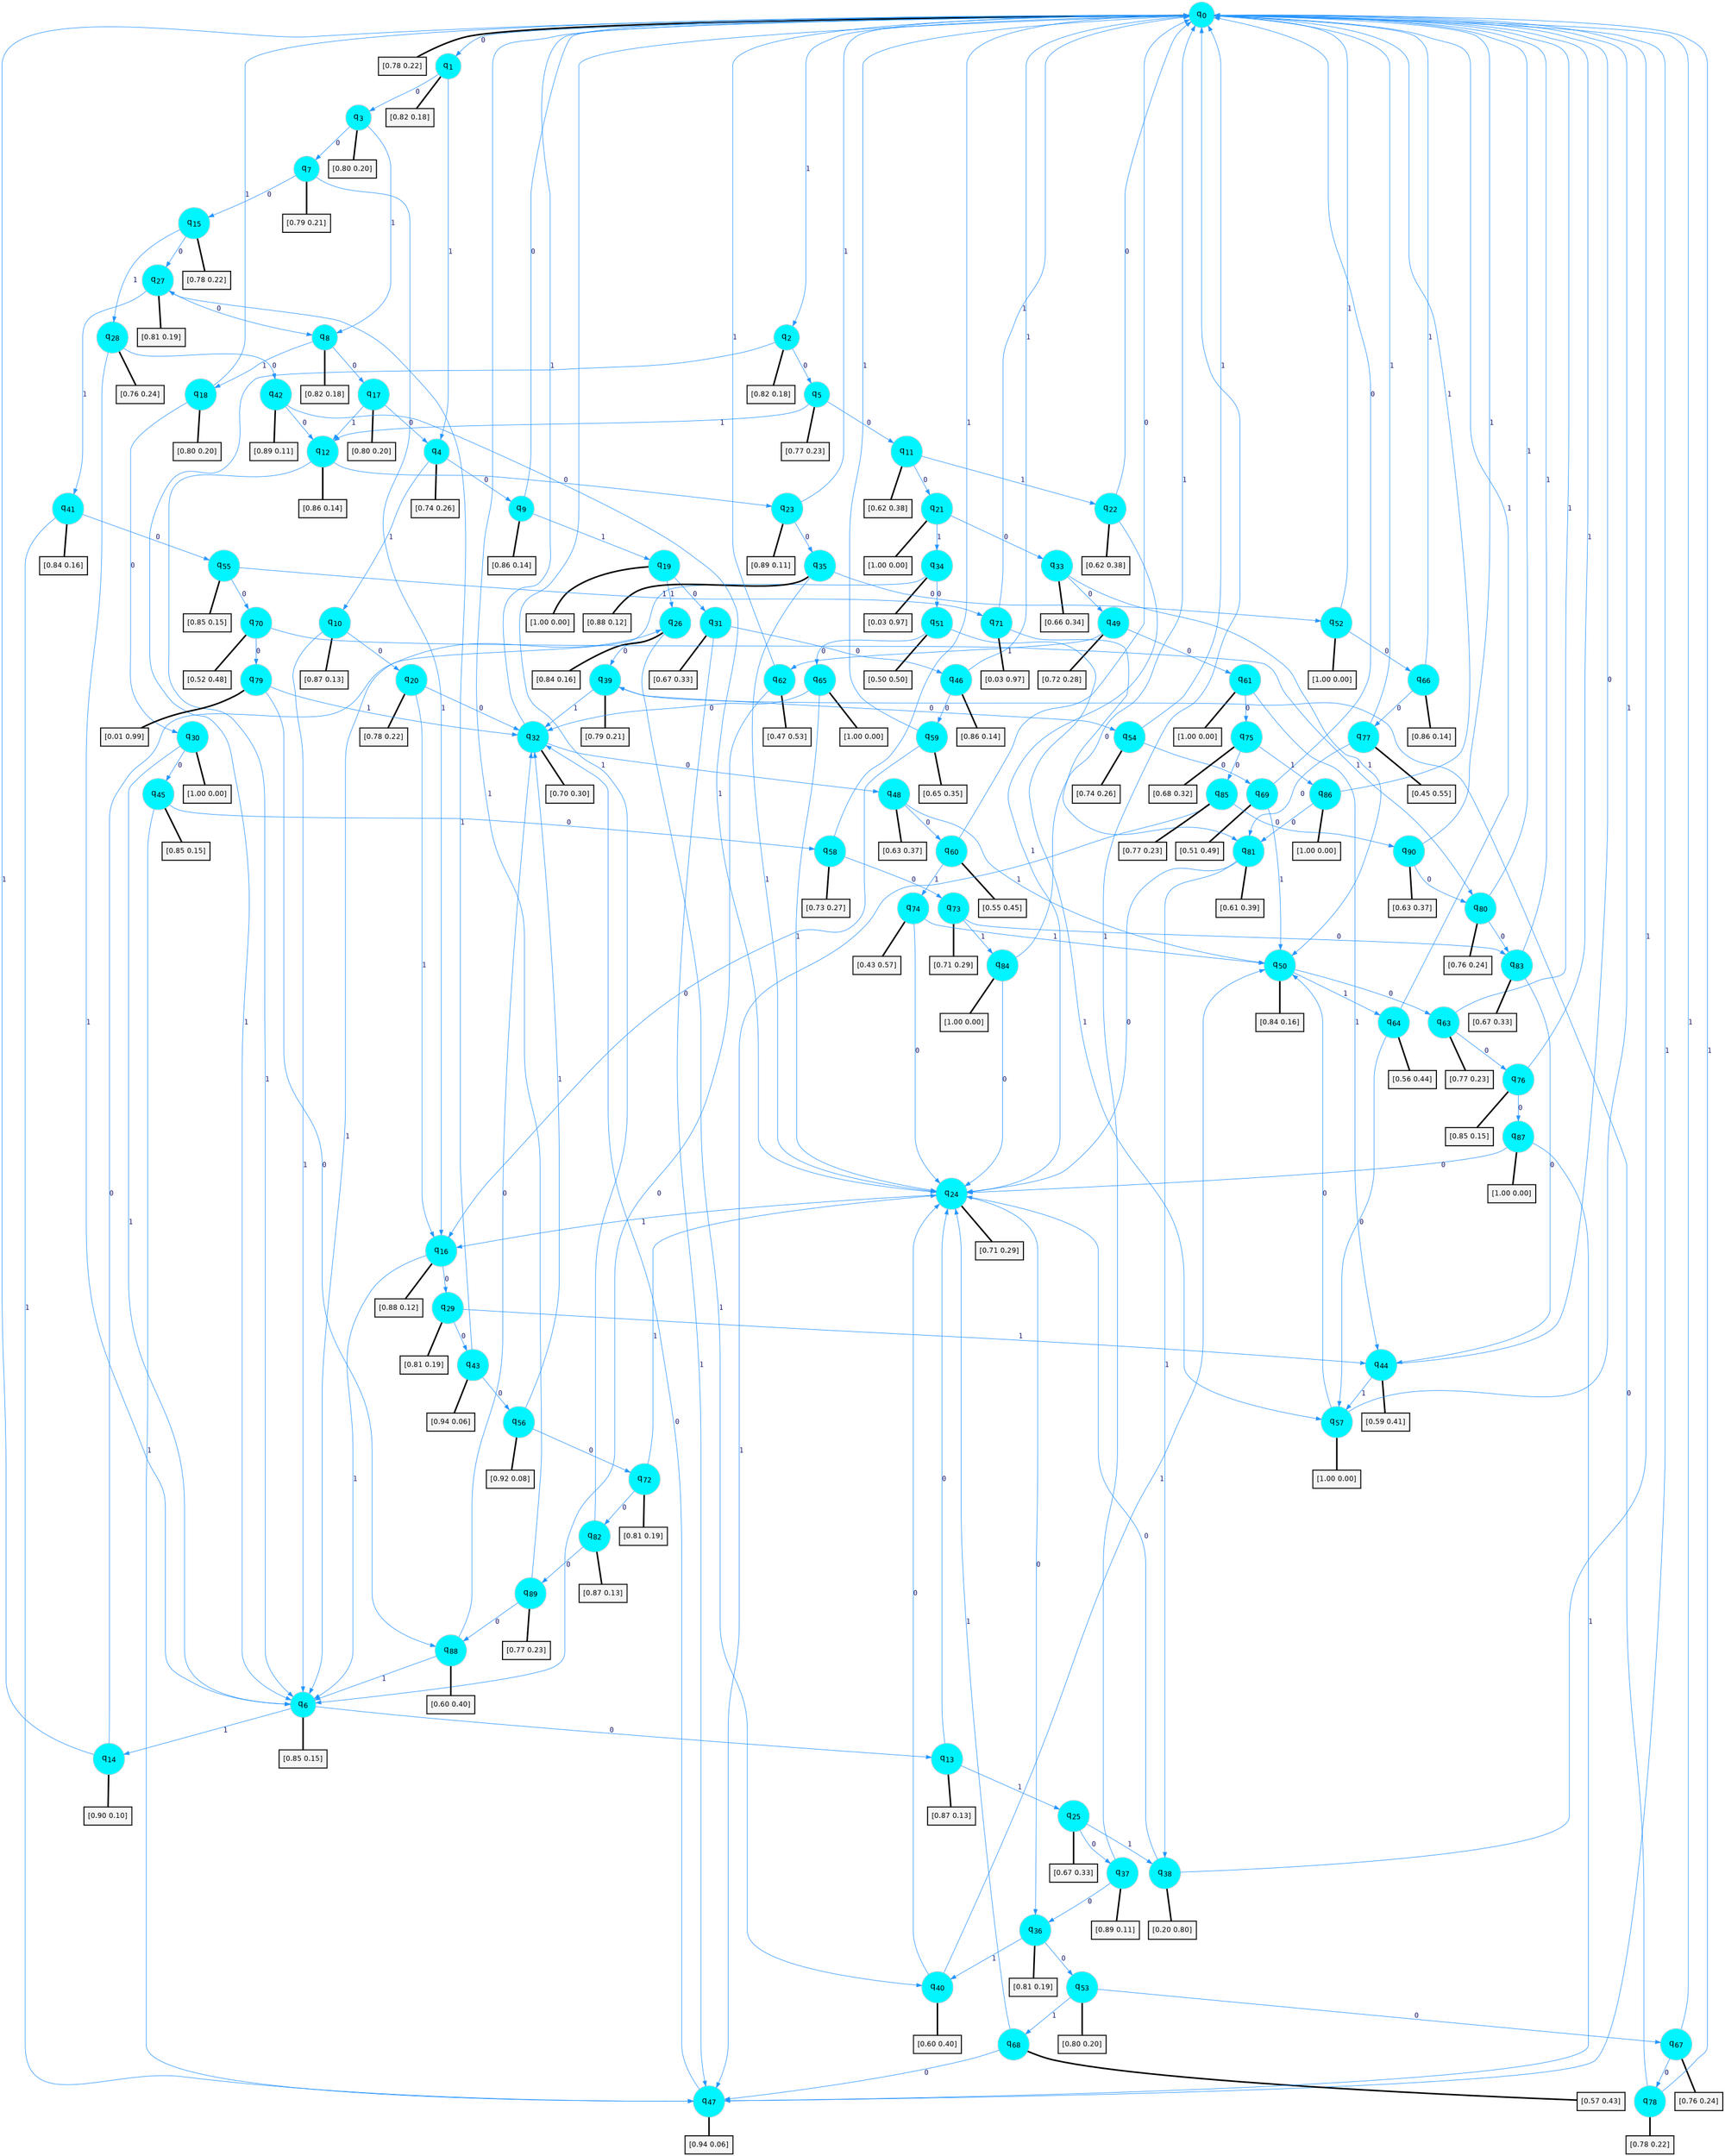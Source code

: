 digraph G {
graph [
bgcolor=transparent, dpi=300, rankdir=TD, size="40,25"];
node [
color=gray, fillcolor=turquoise1, fontcolor=black, fontname=Helvetica, fontsize=16, fontweight=bold, shape=circle, style=filled];
edge [
arrowsize=1, color=dodgerblue1, fontcolor=midnightblue, fontname=courier, fontweight=bold, penwidth=1, style=solid, weight=20];
0[label=<q<SUB>0</SUB>>];
1[label=<q<SUB>1</SUB>>];
2[label=<q<SUB>2</SUB>>];
3[label=<q<SUB>3</SUB>>];
4[label=<q<SUB>4</SUB>>];
5[label=<q<SUB>5</SUB>>];
6[label=<q<SUB>6</SUB>>];
7[label=<q<SUB>7</SUB>>];
8[label=<q<SUB>8</SUB>>];
9[label=<q<SUB>9</SUB>>];
10[label=<q<SUB>10</SUB>>];
11[label=<q<SUB>11</SUB>>];
12[label=<q<SUB>12</SUB>>];
13[label=<q<SUB>13</SUB>>];
14[label=<q<SUB>14</SUB>>];
15[label=<q<SUB>15</SUB>>];
16[label=<q<SUB>16</SUB>>];
17[label=<q<SUB>17</SUB>>];
18[label=<q<SUB>18</SUB>>];
19[label=<q<SUB>19</SUB>>];
20[label=<q<SUB>20</SUB>>];
21[label=<q<SUB>21</SUB>>];
22[label=<q<SUB>22</SUB>>];
23[label=<q<SUB>23</SUB>>];
24[label=<q<SUB>24</SUB>>];
25[label=<q<SUB>25</SUB>>];
26[label=<q<SUB>26</SUB>>];
27[label=<q<SUB>27</SUB>>];
28[label=<q<SUB>28</SUB>>];
29[label=<q<SUB>29</SUB>>];
30[label=<q<SUB>30</SUB>>];
31[label=<q<SUB>31</SUB>>];
32[label=<q<SUB>32</SUB>>];
33[label=<q<SUB>33</SUB>>];
34[label=<q<SUB>34</SUB>>];
35[label=<q<SUB>35</SUB>>];
36[label=<q<SUB>36</SUB>>];
37[label=<q<SUB>37</SUB>>];
38[label=<q<SUB>38</SUB>>];
39[label=<q<SUB>39</SUB>>];
40[label=<q<SUB>40</SUB>>];
41[label=<q<SUB>41</SUB>>];
42[label=<q<SUB>42</SUB>>];
43[label=<q<SUB>43</SUB>>];
44[label=<q<SUB>44</SUB>>];
45[label=<q<SUB>45</SUB>>];
46[label=<q<SUB>46</SUB>>];
47[label=<q<SUB>47</SUB>>];
48[label=<q<SUB>48</SUB>>];
49[label=<q<SUB>49</SUB>>];
50[label=<q<SUB>50</SUB>>];
51[label=<q<SUB>51</SUB>>];
52[label=<q<SUB>52</SUB>>];
53[label=<q<SUB>53</SUB>>];
54[label=<q<SUB>54</SUB>>];
55[label=<q<SUB>55</SUB>>];
56[label=<q<SUB>56</SUB>>];
57[label=<q<SUB>57</SUB>>];
58[label=<q<SUB>58</SUB>>];
59[label=<q<SUB>59</SUB>>];
60[label=<q<SUB>60</SUB>>];
61[label=<q<SUB>61</SUB>>];
62[label=<q<SUB>62</SUB>>];
63[label=<q<SUB>63</SUB>>];
64[label=<q<SUB>64</SUB>>];
65[label=<q<SUB>65</SUB>>];
66[label=<q<SUB>66</SUB>>];
67[label=<q<SUB>67</SUB>>];
68[label=<q<SUB>68</SUB>>];
69[label=<q<SUB>69</SUB>>];
70[label=<q<SUB>70</SUB>>];
71[label=<q<SUB>71</SUB>>];
72[label=<q<SUB>72</SUB>>];
73[label=<q<SUB>73</SUB>>];
74[label=<q<SUB>74</SUB>>];
75[label=<q<SUB>75</SUB>>];
76[label=<q<SUB>76</SUB>>];
77[label=<q<SUB>77</SUB>>];
78[label=<q<SUB>78</SUB>>];
79[label=<q<SUB>79</SUB>>];
80[label=<q<SUB>80</SUB>>];
81[label=<q<SUB>81</SUB>>];
82[label=<q<SUB>82</SUB>>];
83[label=<q<SUB>83</SUB>>];
84[label=<q<SUB>84</SUB>>];
85[label=<q<SUB>85</SUB>>];
86[label=<q<SUB>86</SUB>>];
87[label=<q<SUB>87</SUB>>];
88[label=<q<SUB>88</SUB>>];
89[label=<q<SUB>89</SUB>>];
90[label=<q<SUB>90</SUB>>];
91[label="[0.78 0.22]", shape=box,fontcolor=black, fontname=Helvetica, fontsize=14, penwidth=2, fillcolor=whitesmoke,color=black];
92[label="[0.82 0.18]", shape=box,fontcolor=black, fontname=Helvetica, fontsize=14, penwidth=2, fillcolor=whitesmoke,color=black];
93[label="[0.82 0.18]", shape=box,fontcolor=black, fontname=Helvetica, fontsize=14, penwidth=2, fillcolor=whitesmoke,color=black];
94[label="[0.80 0.20]", shape=box,fontcolor=black, fontname=Helvetica, fontsize=14, penwidth=2, fillcolor=whitesmoke,color=black];
95[label="[0.74 0.26]", shape=box,fontcolor=black, fontname=Helvetica, fontsize=14, penwidth=2, fillcolor=whitesmoke,color=black];
96[label="[0.77 0.23]", shape=box,fontcolor=black, fontname=Helvetica, fontsize=14, penwidth=2, fillcolor=whitesmoke,color=black];
97[label="[0.85 0.15]", shape=box,fontcolor=black, fontname=Helvetica, fontsize=14, penwidth=2, fillcolor=whitesmoke,color=black];
98[label="[0.79 0.21]", shape=box,fontcolor=black, fontname=Helvetica, fontsize=14, penwidth=2, fillcolor=whitesmoke,color=black];
99[label="[0.82 0.18]", shape=box,fontcolor=black, fontname=Helvetica, fontsize=14, penwidth=2, fillcolor=whitesmoke,color=black];
100[label="[0.86 0.14]", shape=box,fontcolor=black, fontname=Helvetica, fontsize=14, penwidth=2, fillcolor=whitesmoke,color=black];
101[label="[0.87 0.13]", shape=box,fontcolor=black, fontname=Helvetica, fontsize=14, penwidth=2, fillcolor=whitesmoke,color=black];
102[label="[0.62 0.38]", shape=box,fontcolor=black, fontname=Helvetica, fontsize=14, penwidth=2, fillcolor=whitesmoke,color=black];
103[label="[0.86 0.14]", shape=box,fontcolor=black, fontname=Helvetica, fontsize=14, penwidth=2, fillcolor=whitesmoke,color=black];
104[label="[0.87 0.13]", shape=box,fontcolor=black, fontname=Helvetica, fontsize=14, penwidth=2, fillcolor=whitesmoke,color=black];
105[label="[0.90 0.10]", shape=box,fontcolor=black, fontname=Helvetica, fontsize=14, penwidth=2, fillcolor=whitesmoke,color=black];
106[label="[0.78 0.22]", shape=box,fontcolor=black, fontname=Helvetica, fontsize=14, penwidth=2, fillcolor=whitesmoke,color=black];
107[label="[0.88 0.12]", shape=box,fontcolor=black, fontname=Helvetica, fontsize=14, penwidth=2, fillcolor=whitesmoke,color=black];
108[label="[0.80 0.20]", shape=box,fontcolor=black, fontname=Helvetica, fontsize=14, penwidth=2, fillcolor=whitesmoke,color=black];
109[label="[0.80 0.20]", shape=box,fontcolor=black, fontname=Helvetica, fontsize=14, penwidth=2, fillcolor=whitesmoke,color=black];
110[label="[1.00 0.00]", shape=box,fontcolor=black, fontname=Helvetica, fontsize=14, penwidth=2, fillcolor=whitesmoke,color=black];
111[label="[0.78 0.22]", shape=box,fontcolor=black, fontname=Helvetica, fontsize=14, penwidth=2, fillcolor=whitesmoke,color=black];
112[label="[1.00 0.00]", shape=box,fontcolor=black, fontname=Helvetica, fontsize=14, penwidth=2, fillcolor=whitesmoke,color=black];
113[label="[0.62 0.38]", shape=box,fontcolor=black, fontname=Helvetica, fontsize=14, penwidth=2, fillcolor=whitesmoke,color=black];
114[label="[0.89 0.11]", shape=box,fontcolor=black, fontname=Helvetica, fontsize=14, penwidth=2, fillcolor=whitesmoke,color=black];
115[label="[0.71 0.29]", shape=box,fontcolor=black, fontname=Helvetica, fontsize=14, penwidth=2, fillcolor=whitesmoke,color=black];
116[label="[0.67 0.33]", shape=box,fontcolor=black, fontname=Helvetica, fontsize=14, penwidth=2, fillcolor=whitesmoke,color=black];
117[label="[0.84 0.16]", shape=box,fontcolor=black, fontname=Helvetica, fontsize=14, penwidth=2, fillcolor=whitesmoke,color=black];
118[label="[0.81 0.19]", shape=box,fontcolor=black, fontname=Helvetica, fontsize=14, penwidth=2, fillcolor=whitesmoke,color=black];
119[label="[0.76 0.24]", shape=box,fontcolor=black, fontname=Helvetica, fontsize=14, penwidth=2, fillcolor=whitesmoke,color=black];
120[label="[0.81 0.19]", shape=box,fontcolor=black, fontname=Helvetica, fontsize=14, penwidth=2, fillcolor=whitesmoke,color=black];
121[label="[1.00 0.00]", shape=box,fontcolor=black, fontname=Helvetica, fontsize=14, penwidth=2, fillcolor=whitesmoke,color=black];
122[label="[0.67 0.33]", shape=box,fontcolor=black, fontname=Helvetica, fontsize=14, penwidth=2, fillcolor=whitesmoke,color=black];
123[label="[0.70 0.30]", shape=box,fontcolor=black, fontname=Helvetica, fontsize=14, penwidth=2, fillcolor=whitesmoke,color=black];
124[label="[0.66 0.34]", shape=box,fontcolor=black, fontname=Helvetica, fontsize=14, penwidth=2, fillcolor=whitesmoke,color=black];
125[label="[0.03 0.97]", shape=box,fontcolor=black, fontname=Helvetica, fontsize=14, penwidth=2, fillcolor=whitesmoke,color=black];
126[label="[0.88 0.12]", shape=box,fontcolor=black, fontname=Helvetica, fontsize=14, penwidth=2, fillcolor=whitesmoke,color=black];
127[label="[0.81 0.19]", shape=box,fontcolor=black, fontname=Helvetica, fontsize=14, penwidth=2, fillcolor=whitesmoke,color=black];
128[label="[0.89 0.11]", shape=box,fontcolor=black, fontname=Helvetica, fontsize=14, penwidth=2, fillcolor=whitesmoke,color=black];
129[label="[0.20 0.80]", shape=box,fontcolor=black, fontname=Helvetica, fontsize=14, penwidth=2, fillcolor=whitesmoke,color=black];
130[label="[0.79 0.21]", shape=box,fontcolor=black, fontname=Helvetica, fontsize=14, penwidth=2, fillcolor=whitesmoke,color=black];
131[label="[0.60 0.40]", shape=box,fontcolor=black, fontname=Helvetica, fontsize=14, penwidth=2, fillcolor=whitesmoke,color=black];
132[label="[0.84 0.16]", shape=box,fontcolor=black, fontname=Helvetica, fontsize=14, penwidth=2, fillcolor=whitesmoke,color=black];
133[label="[0.89 0.11]", shape=box,fontcolor=black, fontname=Helvetica, fontsize=14, penwidth=2, fillcolor=whitesmoke,color=black];
134[label="[0.94 0.06]", shape=box,fontcolor=black, fontname=Helvetica, fontsize=14, penwidth=2, fillcolor=whitesmoke,color=black];
135[label="[0.59 0.41]", shape=box,fontcolor=black, fontname=Helvetica, fontsize=14, penwidth=2, fillcolor=whitesmoke,color=black];
136[label="[0.85 0.15]", shape=box,fontcolor=black, fontname=Helvetica, fontsize=14, penwidth=2, fillcolor=whitesmoke,color=black];
137[label="[0.86 0.14]", shape=box,fontcolor=black, fontname=Helvetica, fontsize=14, penwidth=2, fillcolor=whitesmoke,color=black];
138[label="[0.94 0.06]", shape=box,fontcolor=black, fontname=Helvetica, fontsize=14, penwidth=2, fillcolor=whitesmoke,color=black];
139[label="[0.63 0.37]", shape=box,fontcolor=black, fontname=Helvetica, fontsize=14, penwidth=2, fillcolor=whitesmoke,color=black];
140[label="[0.72 0.28]", shape=box,fontcolor=black, fontname=Helvetica, fontsize=14, penwidth=2, fillcolor=whitesmoke,color=black];
141[label="[0.84 0.16]", shape=box,fontcolor=black, fontname=Helvetica, fontsize=14, penwidth=2, fillcolor=whitesmoke,color=black];
142[label="[0.50 0.50]", shape=box,fontcolor=black, fontname=Helvetica, fontsize=14, penwidth=2, fillcolor=whitesmoke,color=black];
143[label="[1.00 0.00]", shape=box,fontcolor=black, fontname=Helvetica, fontsize=14, penwidth=2, fillcolor=whitesmoke,color=black];
144[label="[0.80 0.20]", shape=box,fontcolor=black, fontname=Helvetica, fontsize=14, penwidth=2, fillcolor=whitesmoke,color=black];
145[label="[0.74 0.26]", shape=box,fontcolor=black, fontname=Helvetica, fontsize=14, penwidth=2, fillcolor=whitesmoke,color=black];
146[label="[0.85 0.15]", shape=box,fontcolor=black, fontname=Helvetica, fontsize=14, penwidth=2, fillcolor=whitesmoke,color=black];
147[label="[0.92 0.08]", shape=box,fontcolor=black, fontname=Helvetica, fontsize=14, penwidth=2, fillcolor=whitesmoke,color=black];
148[label="[1.00 0.00]", shape=box,fontcolor=black, fontname=Helvetica, fontsize=14, penwidth=2, fillcolor=whitesmoke,color=black];
149[label="[0.73 0.27]", shape=box,fontcolor=black, fontname=Helvetica, fontsize=14, penwidth=2, fillcolor=whitesmoke,color=black];
150[label="[0.65 0.35]", shape=box,fontcolor=black, fontname=Helvetica, fontsize=14, penwidth=2, fillcolor=whitesmoke,color=black];
151[label="[0.55 0.45]", shape=box,fontcolor=black, fontname=Helvetica, fontsize=14, penwidth=2, fillcolor=whitesmoke,color=black];
152[label="[1.00 0.00]", shape=box,fontcolor=black, fontname=Helvetica, fontsize=14, penwidth=2, fillcolor=whitesmoke,color=black];
153[label="[0.47 0.53]", shape=box,fontcolor=black, fontname=Helvetica, fontsize=14, penwidth=2, fillcolor=whitesmoke,color=black];
154[label="[0.77 0.23]", shape=box,fontcolor=black, fontname=Helvetica, fontsize=14, penwidth=2, fillcolor=whitesmoke,color=black];
155[label="[0.56 0.44]", shape=box,fontcolor=black, fontname=Helvetica, fontsize=14, penwidth=2, fillcolor=whitesmoke,color=black];
156[label="[1.00 0.00]", shape=box,fontcolor=black, fontname=Helvetica, fontsize=14, penwidth=2, fillcolor=whitesmoke,color=black];
157[label="[0.86 0.14]", shape=box,fontcolor=black, fontname=Helvetica, fontsize=14, penwidth=2, fillcolor=whitesmoke,color=black];
158[label="[0.76 0.24]", shape=box,fontcolor=black, fontname=Helvetica, fontsize=14, penwidth=2, fillcolor=whitesmoke,color=black];
159[label="[0.57 0.43]", shape=box,fontcolor=black, fontname=Helvetica, fontsize=14, penwidth=2, fillcolor=whitesmoke,color=black];
160[label="[0.51 0.49]", shape=box,fontcolor=black, fontname=Helvetica, fontsize=14, penwidth=2, fillcolor=whitesmoke,color=black];
161[label="[0.52 0.48]", shape=box,fontcolor=black, fontname=Helvetica, fontsize=14, penwidth=2, fillcolor=whitesmoke,color=black];
162[label="[0.03 0.97]", shape=box,fontcolor=black, fontname=Helvetica, fontsize=14, penwidth=2, fillcolor=whitesmoke,color=black];
163[label="[0.81 0.19]", shape=box,fontcolor=black, fontname=Helvetica, fontsize=14, penwidth=2, fillcolor=whitesmoke,color=black];
164[label="[0.71 0.29]", shape=box,fontcolor=black, fontname=Helvetica, fontsize=14, penwidth=2, fillcolor=whitesmoke,color=black];
165[label="[0.43 0.57]", shape=box,fontcolor=black, fontname=Helvetica, fontsize=14, penwidth=2, fillcolor=whitesmoke,color=black];
166[label="[0.68 0.32]", shape=box,fontcolor=black, fontname=Helvetica, fontsize=14, penwidth=2, fillcolor=whitesmoke,color=black];
167[label="[0.85 0.15]", shape=box,fontcolor=black, fontname=Helvetica, fontsize=14, penwidth=2, fillcolor=whitesmoke,color=black];
168[label="[0.45 0.55]", shape=box,fontcolor=black, fontname=Helvetica, fontsize=14, penwidth=2, fillcolor=whitesmoke,color=black];
169[label="[0.78 0.22]", shape=box,fontcolor=black, fontname=Helvetica, fontsize=14, penwidth=2, fillcolor=whitesmoke,color=black];
170[label="[0.01 0.99]", shape=box,fontcolor=black, fontname=Helvetica, fontsize=14, penwidth=2, fillcolor=whitesmoke,color=black];
171[label="[0.76 0.24]", shape=box,fontcolor=black, fontname=Helvetica, fontsize=14, penwidth=2, fillcolor=whitesmoke,color=black];
172[label="[0.61 0.39]", shape=box,fontcolor=black, fontname=Helvetica, fontsize=14, penwidth=2, fillcolor=whitesmoke,color=black];
173[label="[0.87 0.13]", shape=box,fontcolor=black, fontname=Helvetica, fontsize=14, penwidth=2, fillcolor=whitesmoke,color=black];
174[label="[0.67 0.33]", shape=box,fontcolor=black, fontname=Helvetica, fontsize=14, penwidth=2, fillcolor=whitesmoke,color=black];
175[label="[1.00 0.00]", shape=box,fontcolor=black, fontname=Helvetica, fontsize=14, penwidth=2, fillcolor=whitesmoke,color=black];
176[label="[0.77 0.23]", shape=box,fontcolor=black, fontname=Helvetica, fontsize=14, penwidth=2, fillcolor=whitesmoke,color=black];
177[label="[1.00 0.00]", shape=box,fontcolor=black, fontname=Helvetica, fontsize=14, penwidth=2, fillcolor=whitesmoke,color=black];
178[label="[1.00 0.00]", shape=box,fontcolor=black, fontname=Helvetica, fontsize=14, penwidth=2, fillcolor=whitesmoke,color=black];
179[label="[0.60 0.40]", shape=box,fontcolor=black, fontname=Helvetica, fontsize=14, penwidth=2, fillcolor=whitesmoke,color=black];
180[label="[0.77 0.23]", shape=box,fontcolor=black, fontname=Helvetica, fontsize=14, penwidth=2, fillcolor=whitesmoke,color=black];
181[label="[0.63 0.37]", shape=box,fontcolor=black, fontname=Helvetica, fontsize=14, penwidth=2, fillcolor=whitesmoke,color=black];
0->1 [label=0];
0->2 [label=1];
0->91 [arrowhead=none, penwidth=3,color=black];
1->3 [label=0];
1->4 [label=1];
1->92 [arrowhead=none, penwidth=3,color=black];
2->5 [label=0];
2->6 [label=1];
2->93 [arrowhead=none, penwidth=3,color=black];
3->7 [label=0];
3->8 [label=1];
3->94 [arrowhead=none, penwidth=3,color=black];
4->9 [label=0];
4->10 [label=1];
4->95 [arrowhead=none, penwidth=3,color=black];
5->11 [label=0];
5->12 [label=1];
5->96 [arrowhead=none, penwidth=3,color=black];
6->13 [label=0];
6->14 [label=1];
6->97 [arrowhead=none, penwidth=3,color=black];
7->15 [label=0];
7->16 [label=1];
7->98 [arrowhead=none, penwidth=3,color=black];
8->17 [label=0];
8->18 [label=1];
8->99 [arrowhead=none, penwidth=3,color=black];
9->0 [label=0];
9->19 [label=1];
9->100 [arrowhead=none, penwidth=3,color=black];
10->20 [label=0];
10->6 [label=1];
10->101 [arrowhead=none, penwidth=3,color=black];
11->21 [label=0];
11->22 [label=1];
11->102 [arrowhead=none, penwidth=3,color=black];
12->23 [label=0];
12->6 [label=1];
12->103 [arrowhead=none, penwidth=3,color=black];
13->24 [label=0];
13->25 [label=1];
13->104 [arrowhead=none, penwidth=3,color=black];
14->26 [label=0];
14->0 [label=1];
14->105 [arrowhead=none, penwidth=3,color=black];
15->27 [label=0];
15->28 [label=1];
15->106 [arrowhead=none, penwidth=3,color=black];
16->29 [label=0];
16->6 [label=1];
16->107 [arrowhead=none, penwidth=3,color=black];
17->4 [label=0];
17->12 [label=1];
17->108 [arrowhead=none, penwidth=3,color=black];
18->30 [label=0];
18->0 [label=1];
18->109 [arrowhead=none, penwidth=3,color=black];
19->31 [label=0];
19->26 [label=1];
19->110 [arrowhead=none, penwidth=3,color=black];
20->32 [label=0];
20->16 [label=1];
20->111 [arrowhead=none, penwidth=3,color=black];
21->33 [label=0];
21->34 [label=1];
21->112 [arrowhead=none, penwidth=3,color=black];
22->0 [label=0];
22->24 [label=1];
22->113 [arrowhead=none, penwidth=3,color=black];
23->35 [label=0];
23->0 [label=1];
23->114 [arrowhead=none, penwidth=3,color=black];
24->36 [label=0];
24->16 [label=1];
24->115 [arrowhead=none, penwidth=3,color=black];
25->37 [label=0];
25->38 [label=1];
25->116 [arrowhead=none, penwidth=3,color=black];
26->39 [label=0];
26->40 [label=1];
26->117 [arrowhead=none, penwidth=3,color=black];
27->8 [label=0];
27->41 [label=1];
27->118 [arrowhead=none, penwidth=3,color=black];
28->42 [label=0];
28->6 [label=1];
28->119 [arrowhead=none, penwidth=3,color=black];
29->43 [label=0];
29->44 [label=1];
29->120 [arrowhead=none, penwidth=3,color=black];
30->45 [label=0];
30->6 [label=1];
30->121 [arrowhead=none, penwidth=3,color=black];
31->46 [label=0];
31->47 [label=1];
31->122 [arrowhead=none, penwidth=3,color=black];
32->48 [label=0];
32->0 [label=1];
32->123 [arrowhead=none, penwidth=3,color=black];
33->49 [label=0];
33->50 [label=1];
33->124 [arrowhead=none, penwidth=3,color=black];
34->51 [label=0];
34->6 [label=1];
34->125 [arrowhead=none, penwidth=3,color=black];
35->52 [label=0];
35->24 [label=1];
35->126 [arrowhead=none, penwidth=3,color=black];
36->53 [label=0];
36->40 [label=1];
36->127 [arrowhead=none, penwidth=3,color=black];
37->36 [label=0];
37->0 [label=1];
37->128 [arrowhead=none, penwidth=3,color=black];
38->24 [label=0];
38->0 [label=1];
38->129 [arrowhead=none, penwidth=3,color=black];
39->54 [label=0];
39->32 [label=1];
39->130 [arrowhead=none, penwidth=3,color=black];
40->24 [label=0];
40->50 [label=1];
40->131 [arrowhead=none, penwidth=3,color=black];
41->55 [label=0];
41->47 [label=1];
41->132 [arrowhead=none, penwidth=3,color=black];
42->12 [label=0];
42->24 [label=1];
42->133 [arrowhead=none, penwidth=3,color=black];
43->56 [label=0];
43->27 [label=1];
43->134 [arrowhead=none, penwidth=3,color=black];
44->0 [label=0];
44->57 [label=1];
44->135 [arrowhead=none, penwidth=3,color=black];
45->58 [label=0];
45->47 [label=1];
45->136 [arrowhead=none, penwidth=3,color=black];
46->59 [label=0];
46->0 [label=1];
46->137 [arrowhead=none, penwidth=3,color=black];
47->32 [label=0];
47->0 [label=1];
47->138 [arrowhead=none, penwidth=3,color=black];
48->60 [label=0];
48->50 [label=1];
48->139 [arrowhead=none, penwidth=3,color=black];
49->61 [label=0];
49->62 [label=1];
49->140 [arrowhead=none, penwidth=3,color=black];
50->63 [label=0];
50->64 [label=1];
50->141 [arrowhead=none, penwidth=3,color=black];
51->65 [label=0];
51->57 [label=1];
51->142 [arrowhead=none, penwidth=3,color=black];
52->66 [label=0];
52->0 [label=1];
52->143 [arrowhead=none, penwidth=3,color=black];
53->67 [label=0];
53->68 [label=1];
53->144 [arrowhead=none, penwidth=3,color=black];
54->69 [label=0];
54->0 [label=1];
54->145 [arrowhead=none, penwidth=3,color=black];
55->70 [label=0];
55->71 [label=1];
55->146 [arrowhead=none, penwidth=3,color=black];
56->72 [label=0];
56->32 [label=1];
56->147 [arrowhead=none, penwidth=3,color=black];
57->50 [label=0];
57->0 [label=1];
57->148 [arrowhead=none, penwidth=3,color=black];
58->73 [label=0];
58->0 [label=1];
58->149 [arrowhead=none, penwidth=3,color=black];
59->16 [label=0];
59->0 [label=1];
59->150 [arrowhead=none, penwidth=3,color=black];
60->0 [label=0];
60->74 [label=1];
60->151 [arrowhead=none, penwidth=3,color=black];
61->75 [label=0];
61->44 [label=1];
61->152 [arrowhead=none, penwidth=3,color=black];
62->6 [label=0];
62->0 [label=1];
62->153 [arrowhead=none, penwidth=3,color=black];
63->76 [label=0];
63->0 [label=1];
63->154 [arrowhead=none, penwidth=3,color=black];
64->57 [label=0];
64->0 [label=1];
64->155 [arrowhead=none, penwidth=3,color=black];
65->32 [label=0];
65->24 [label=1];
65->156 [arrowhead=none, penwidth=3,color=black];
66->77 [label=0];
66->0 [label=1];
66->157 [arrowhead=none, penwidth=3,color=black];
67->78 [label=0];
67->0 [label=1];
67->158 [arrowhead=none, penwidth=3,color=black];
68->47 [label=0];
68->24 [label=1];
68->159 [arrowhead=none, penwidth=3,color=black];
69->0 [label=0];
69->50 [label=1];
69->160 [arrowhead=none, penwidth=3,color=black];
70->79 [label=0];
70->80 [label=1];
70->161 [arrowhead=none, penwidth=3,color=black];
71->81 [label=0];
71->0 [label=1];
71->162 [arrowhead=none, penwidth=3,color=black];
72->82 [label=0];
72->24 [label=1];
72->163 [arrowhead=none, penwidth=3,color=black];
73->83 [label=0];
73->84 [label=1];
73->164 [arrowhead=none, penwidth=3,color=black];
74->24 [label=0];
74->50 [label=1];
74->165 [arrowhead=none, penwidth=3,color=black];
75->85 [label=0];
75->86 [label=1];
75->166 [arrowhead=none, penwidth=3,color=black];
76->87 [label=0];
76->0 [label=1];
76->167 [arrowhead=none, penwidth=3,color=black];
77->81 [label=0];
77->0 [label=1];
77->168 [arrowhead=none, penwidth=3,color=black];
78->39 [label=0];
78->0 [label=1];
78->169 [arrowhead=none, penwidth=3,color=black];
79->88 [label=0];
79->32 [label=1];
79->170 [arrowhead=none, penwidth=3,color=black];
80->83 [label=0];
80->0 [label=1];
80->171 [arrowhead=none, penwidth=3,color=black];
81->24 [label=0];
81->38 [label=1];
81->172 [arrowhead=none, penwidth=3,color=black];
82->89 [label=0];
82->0 [label=1];
82->173 [arrowhead=none, penwidth=3,color=black];
83->44 [label=0];
83->0 [label=1];
83->174 [arrowhead=none, penwidth=3,color=black];
84->24 [label=0];
84->0 [label=1];
84->175 [arrowhead=none, penwidth=3,color=black];
85->90 [label=0];
85->47 [label=1];
85->176 [arrowhead=none, penwidth=3,color=black];
86->81 [label=0];
86->0 [label=1];
86->177 [arrowhead=none, penwidth=3,color=black];
87->24 [label=0];
87->47 [label=1];
87->178 [arrowhead=none, penwidth=3,color=black];
88->32 [label=0];
88->6 [label=1];
88->179 [arrowhead=none, penwidth=3,color=black];
89->88 [label=0];
89->0 [label=1];
89->180 [arrowhead=none, penwidth=3,color=black];
90->80 [label=0];
90->0 [label=1];
90->181 [arrowhead=none, penwidth=3,color=black];
}
